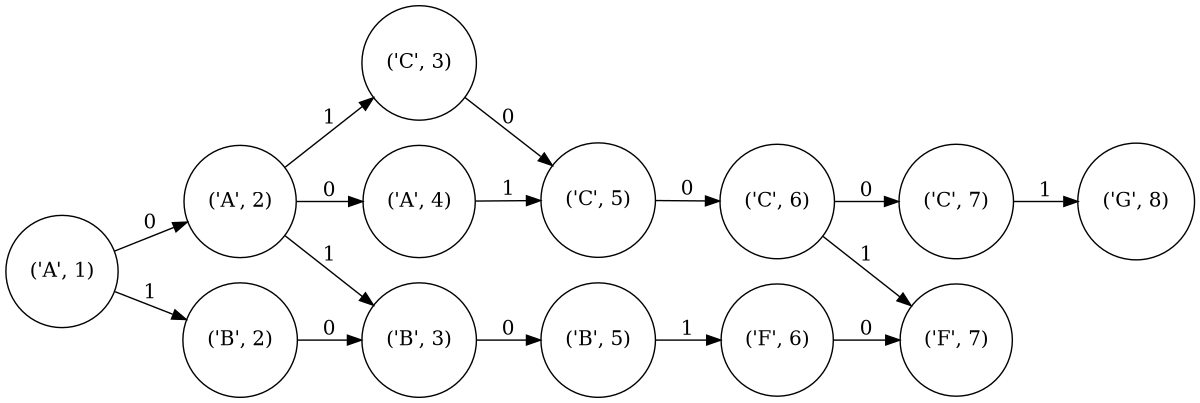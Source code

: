 digraph "G'" {
	rankdir=LR size="8,5"
	node [shape=circle]
	"('A', 1)" -> "('A', 2)" [label=0]
	"('A', 2)" -> "('A', 4)" [label=0]
	"('B', 2)" -> "('B', 3)" [label=0]
	"('B', 3)" -> "('B', 5)" [label=0]
	"('C', 3)" -> "('C', 5)" [label=0]
	"('C', 5)" -> "('C', 6)" [label=0]
	"('C', 6)" -> "('C', 7)" [label=0]
	"('F', 6)" -> "('F', 7)" [label=0]
	"('A', 1)" -> "('B', 2)" [label=1]
	"('A', 2)" -> "('B', 3)" [label=1]
	"('A', 2)" -> "('C', 3)" [label=1]
	"('A', 4)" -> "('C', 5)" [label=1]
	"('B', 5)" -> "('F', 6)" [label=1]
	"('C', 6)" -> "('F', 7)" [label=1]
	"('C', 7)" -> "('G', 8)" [label=1]
}
